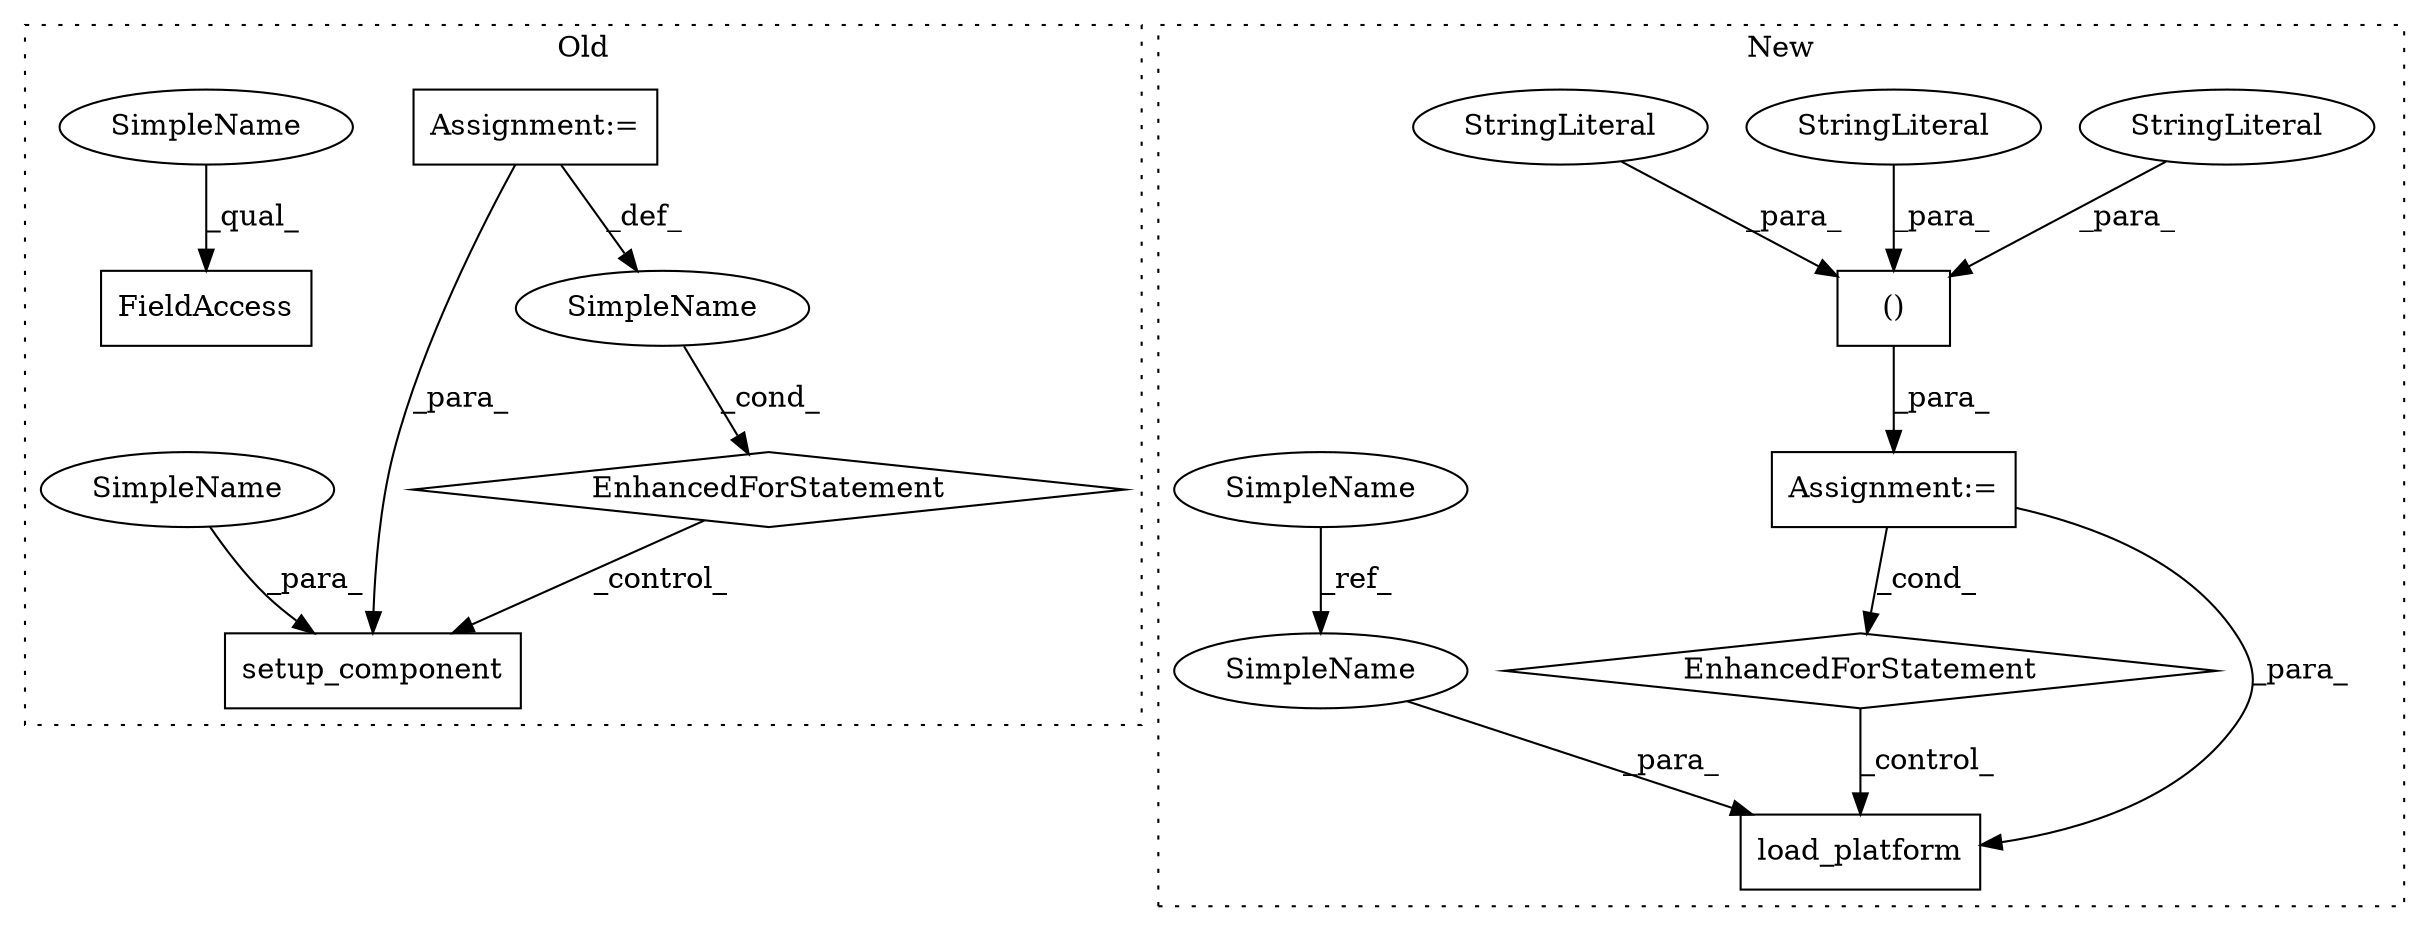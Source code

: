 digraph G {
subgraph cluster0 {
1 [label="setup_component" a="32" s="5008,5045" l="16,1" shape="box"];
6 [label="EnhancedForStatement" a="70" s="4848,4969" l="74,2" shape="diamond"];
7 [label="SimpleName" a="42" s="4929" l="17" shape="ellipse"];
11 [label="Assignment:=" a="7" s="4848,4969" l="74,2" shape="box"];
13 [label="FieldAccess" a="22" s="5086" l="8" shape="box"];
15 [label="SimpleName" a="42" s="5086" l="4" shape="ellipse"];
16 [label="SimpleName" a="42" s="5024" l="4" shape="ellipse"];
label = "Old";
style="dotted";
}
subgraph cluster1 {
2 [label="EnhancedForStatement" a="70" s="4324,4478" l="53,3" shape="diamond"];
3 [label="load_platform" a="32" s="4499,4546" l="14,1" shape="box"];
4 [label="Assignment:=" a="7" s="4324,4478" l="53,3" shape="box"];
5 [label="()" a="106" s="4401" l="77" shape="box"];
8 [label="StringLiteral" a="45" s="4463" l="15" shape="ellipse"];
9 [label="StringLiteral" a="45" s="4422" l="8" shape="ellipse"];
10 [label="StringLiteral" a="45" s="4443" l="7" shape="ellipse"];
12 [label="SimpleName" a="42" s="1363" l="4" shape="ellipse"];
14 [label="SimpleName" a="42" s="4513" l="4" shape="ellipse"];
label = "New";
style="dotted";
}
2 -> 3 [label="_control_"];
4 -> 3 [label="_para_"];
4 -> 2 [label="_cond_"];
5 -> 4 [label="_para_"];
6 -> 1 [label="_control_"];
7 -> 6 [label="_cond_"];
8 -> 5 [label="_para_"];
9 -> 5 [label="_para_"];
10 -> 5 [label="_para_"];
11 -> 1 [label="_para_"];
11 -> 7 [label="_def_"];
12 -> 14 [label="_ref_"];
14 -> 3 [label="_para_"];
15 -> 13 [label="_qual_"];
16 -> 1 [label="_para_"];
}